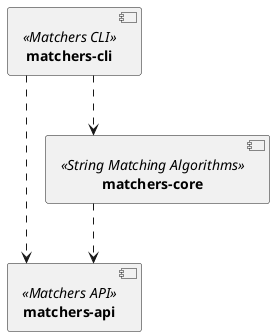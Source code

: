 @startuml

skinparam shadowing false
skinparam componentStyle uml2
skinparam linetype ortho
skinparam frame {
    borderColor Transparent
    backgroundColor Transparent
    fontColor Transparent
}

component "<b>matchers-api</b>" <<Matchers API>> as matchersapi
component "<b>matchers-core</b>" <<String Matching Algorithms>> as matcherscore
component "<b>matchers-cli</b>" <<Matchers CLI>> as matcherscli

matcherscli ..> matchersapi
matcherscli ..> matcherscore
matcherscore ..> matchersapi

@enduml